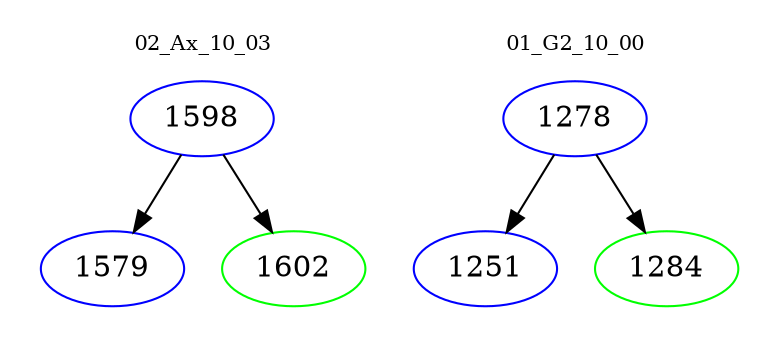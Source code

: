 digraph{
subgraph cluster_0 {
color = white
label = "02_Ax_10_03";
fontsize=10;
T0_1598 [label="1598", color="blue"]
T0_1598 -> T0_1579 [color="black"]
T0_1579 [label="1579", color="blue"]
T0_1598 -> T0_1602 [color="black"]
T0_1602 [label="1602", color="green"]
}
subgraph cluster_1 {
color = white
label = "01_G2_10_00";
fontsize=10;
T1_1278 [label="1278", color="blue"]
T1_1278 -> T1_1251 [color="black"]
T1_1251 [label="1251", color="blue"]
T1_1278 -> T1_1284 [color="black"]
T1_1284 [label="1284", color="green"]
}
}
